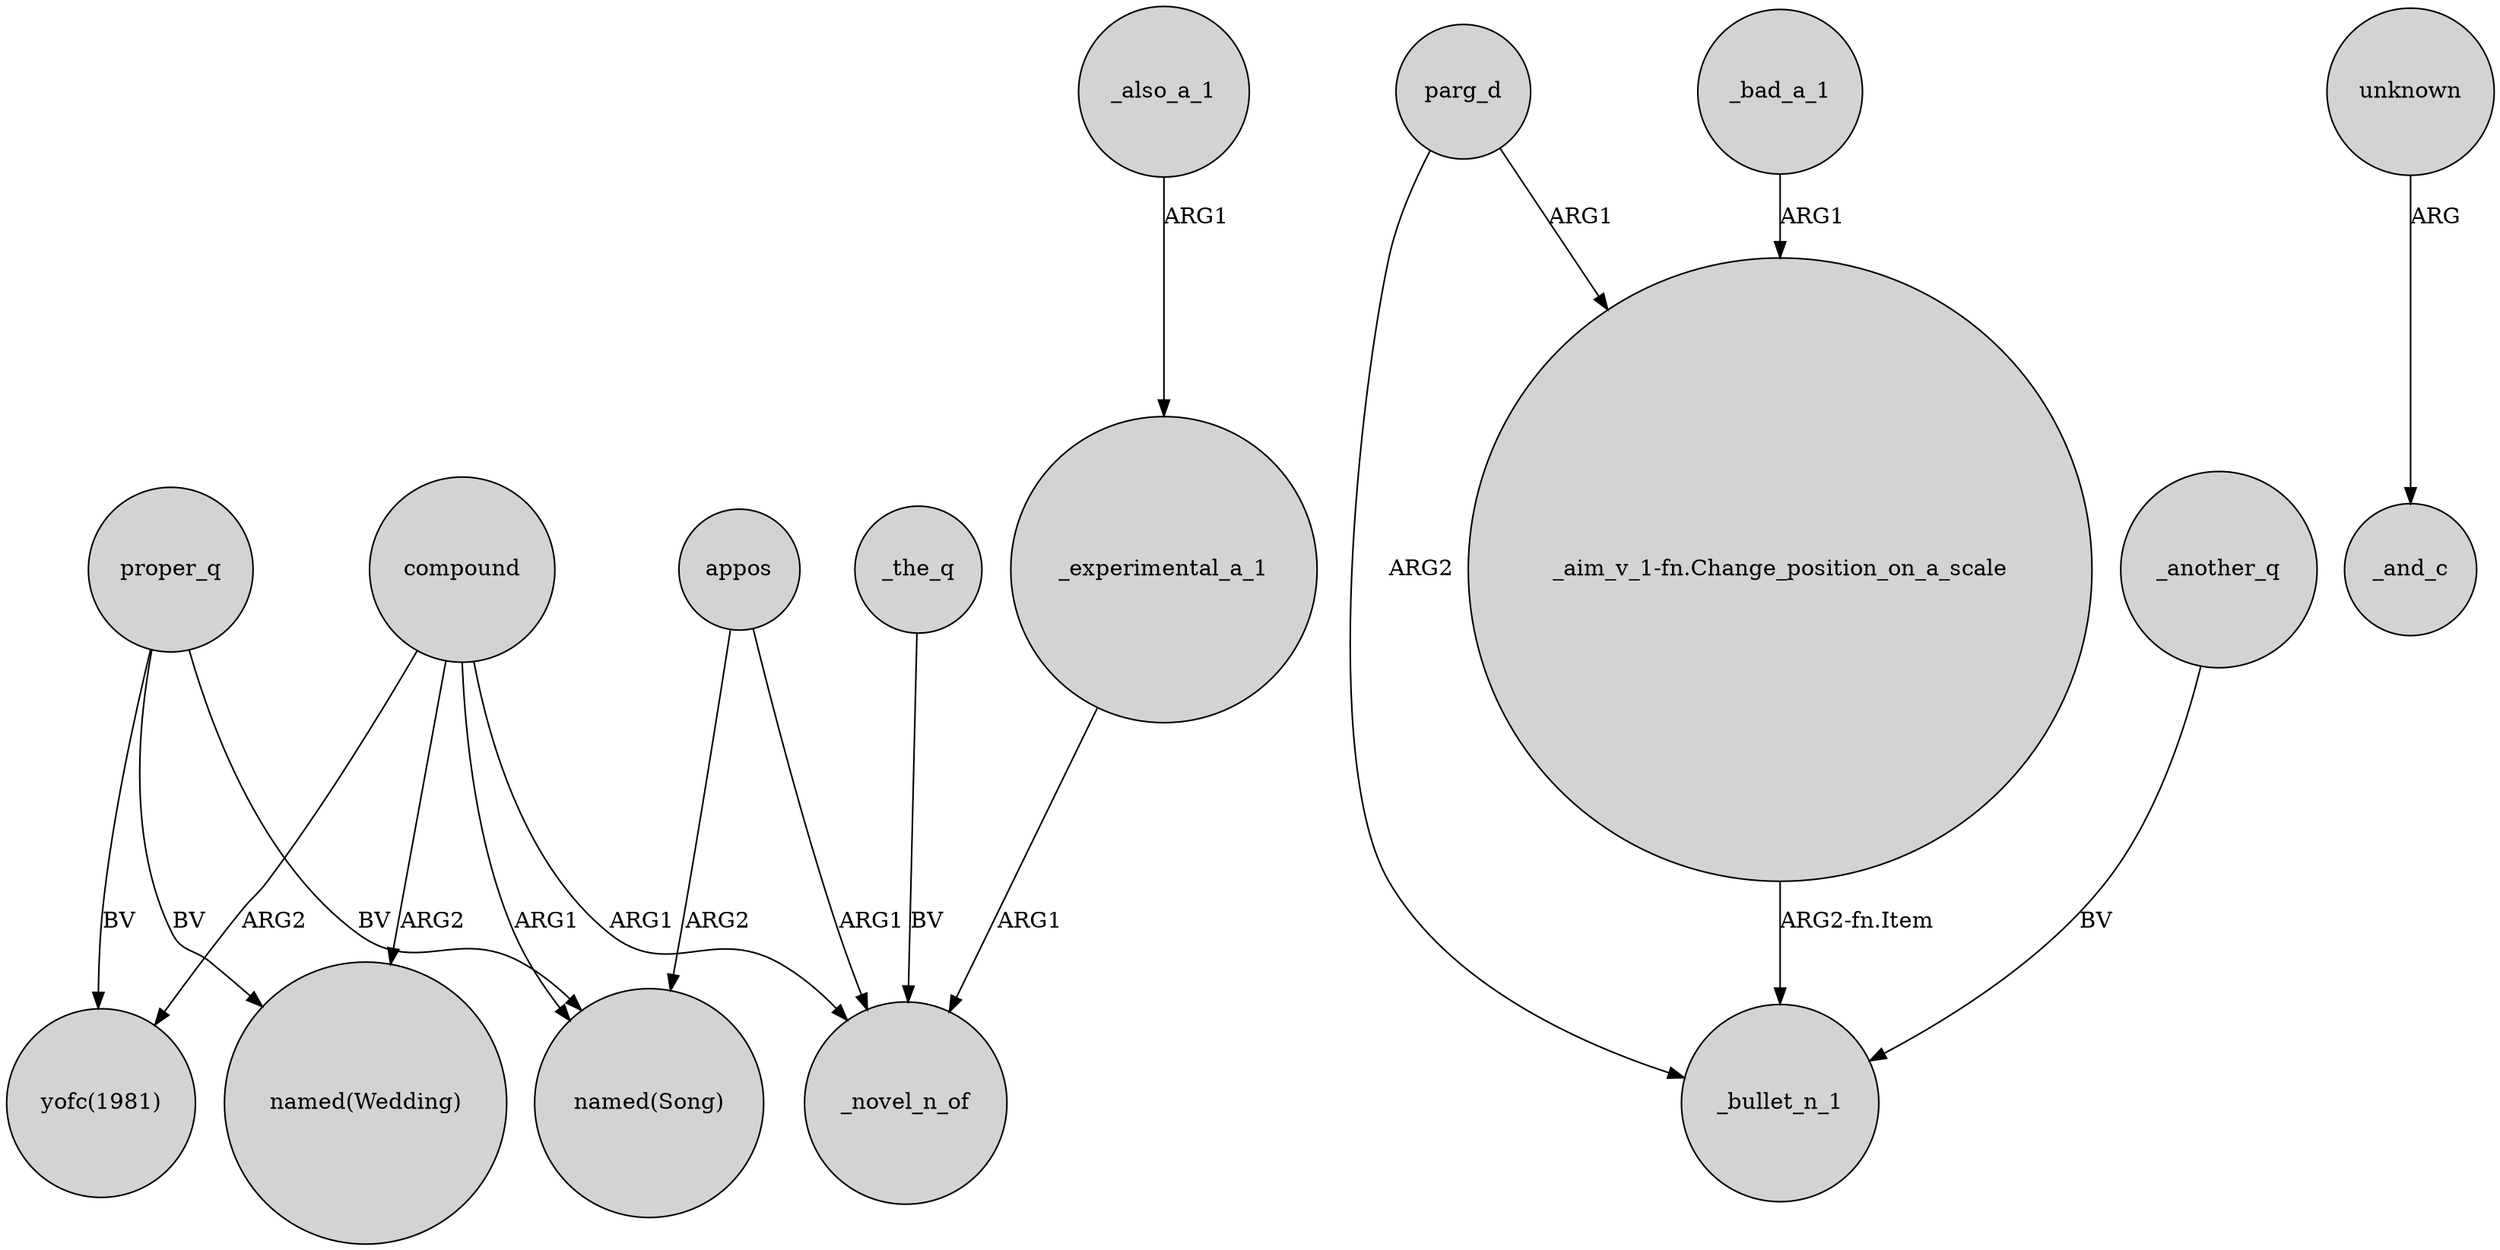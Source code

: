 digraph {
	node [shape=circle style=filled]
	proper_q -> "yofc(1981)" [label=BV]
	appos -> _novel_n_of [label=ARG1]
	proper_q -> "named(Wedding)" [label=BV]
	_experimental_a_1 -> _novel_n_of [label=ARG1]
	compound -> "named(Song)" [label=ARG1]
	parg_d -> _bullet_n_1 [label=ARG2]
	_the_q -> _novel_n_of [label=BV]
	_bad_a_1 -> "_aim_v_1-fn.Change_position_on_a_scale" [label=ARG1]
	appos -> "named(Song)" [label=ARG2]
	_also_a_1 -> _experimental_a_1 [label=ARG1]
	_another_q -> _bullet_n_1 [label=BV]
	compound -> "named(Wedding)" [label=ARG2]
	unknown -> _and_c [label=ARG]
	parg_d -> "_aim_v_1-fn.Change_position_on_a_scale" [label=ARG1]
	"_aim_v_1-fn.Change_position_on_a_scale" -> _bullet_n_1 [label="ARG2-fn.Item"]
	compound -> _novel_n_of [label=ARG1]
	compound -> "yofc(1981)" [label=ARG2]
	proper_q -> "named(Song)" [label=BV]
}

